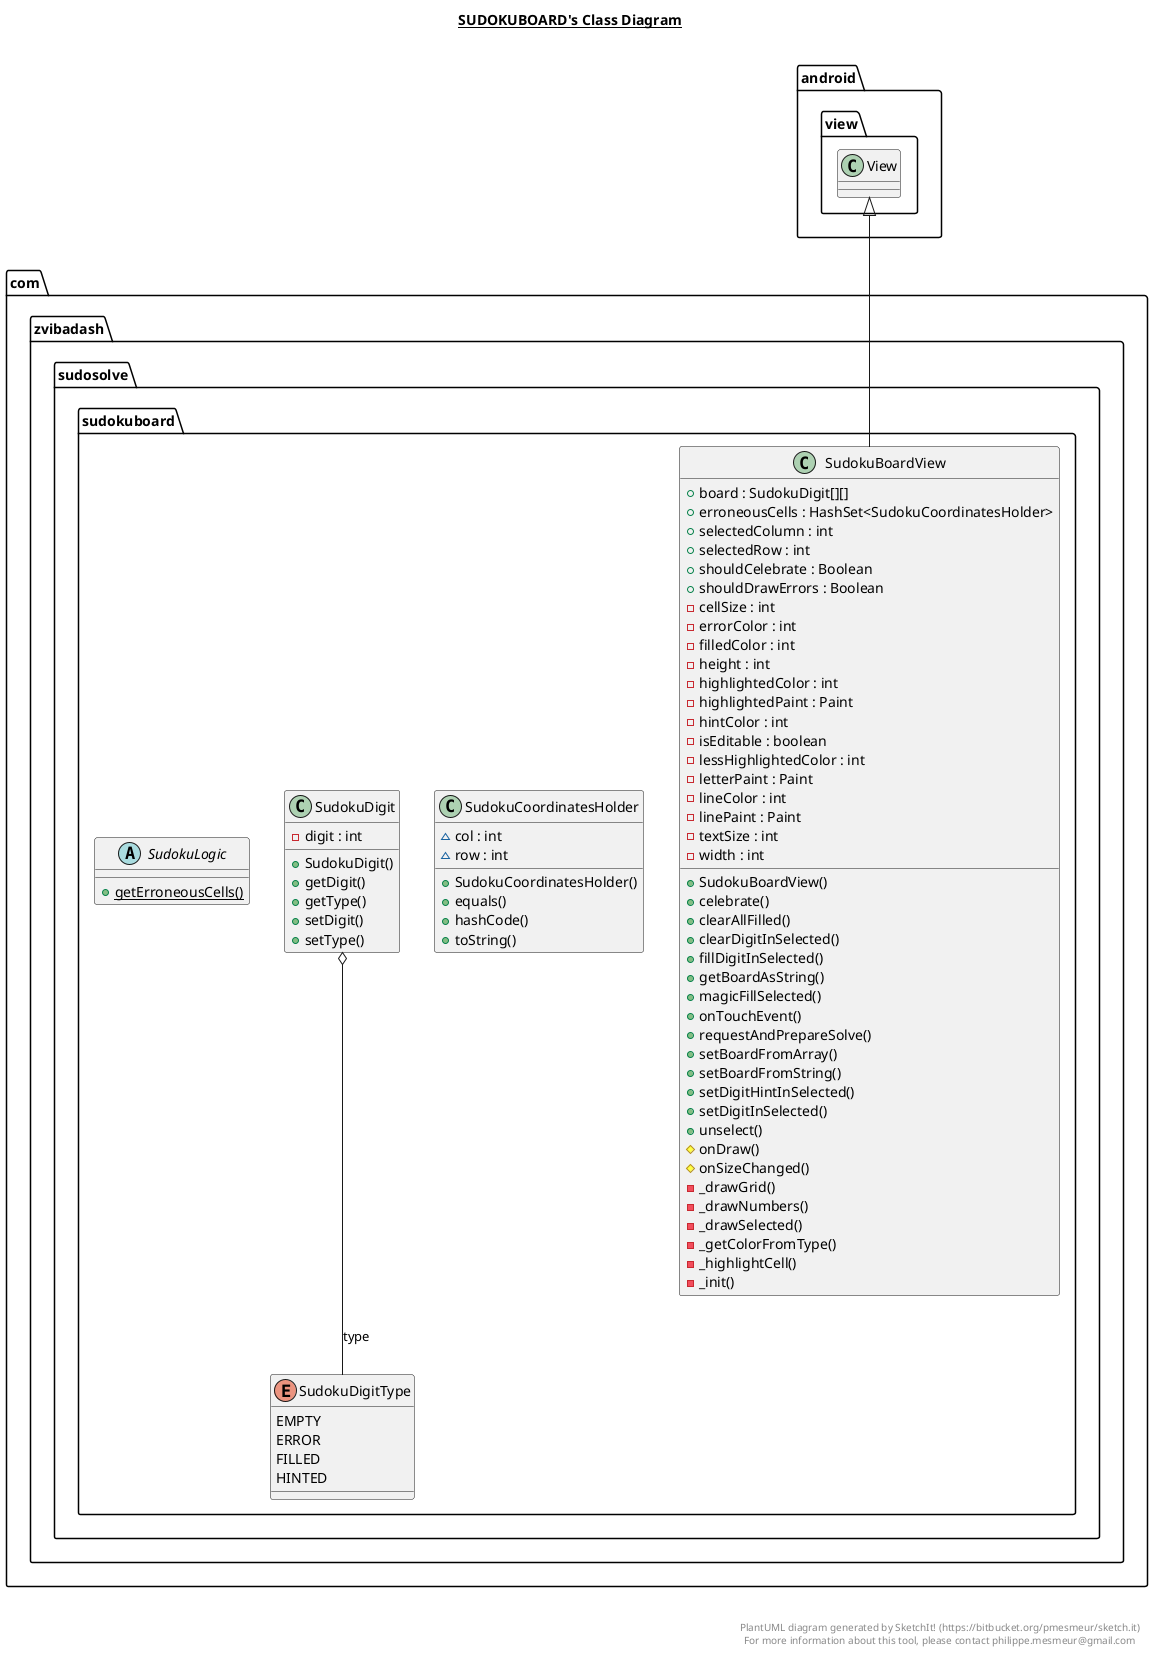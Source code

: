 @startuml

title __SUDOKUBOARD's Class Diagram__\n

  namespace com.zvibadash.sudosolve {
    namespace sudokuboard {
      class com.zvibadash.sudosolve.sudokuboard.SudokuBoardView {
          + board : SudokuDigit[][]
          + erroneousCells : HashSet<SudokuCoordinatesHolder>
          + selectedColumn : int
          + selectedRow : int
          + shouldCelebrate : Boolean
          + shouldDrawErrors : Boolean
          - cellSize : int
          - errorColor : int
          - filledColor : int
          - height : int
          - highlightedColor : int
          - highlightedPaint : Paint
          - hintColor : int
          - isEditable : boolean
          - lessHighlightedColor : int
          - letterPaint : Paint
          - lineColor : int
          - linePaint : Paint
          - textSize : int
          - width : int
          + SudokuBoardView()
          + celebrate()
          + clearAllFilled()
          + clearDigitInSelected()
          + fillDigitInSelected()
          + getBoardAsString()
          + magicFillSelected()
          + onTouchEvent()
          + requestAndPrepareSolve()
          + setBoardFromArray()
          + setBoardFromString()
          + setDigitHintInSelected()
          + setDigitInSelected()
          + unselect()
          # onDraw()
          # onSizeChanged()
          - _drawGrid()
          - _drawNumbers()
          - _drawSelected()
          - _getColorFromType()
          - _highlightCell()
          - _init()
      }
    }
  }
  

  namespace com.zvibadash.sudosolve {
    namespace sudokuboard {
      class com.zvibadash.sudosolve.sudokuboard.SudokuCoordinatesHolder {
          ~ col : int
          ~ row : int
          + SudokuCoordinatesHolder()
          + equals()
          + hashCode()
          + toString()
      }
    }
  }
  

  namespace com.zvibadash.sudosolve {
    namespace sudokuboard {
      class com.zvibadash.sudosolve.sudokuboard.SudokuDigit {
          - digit : int
          + SudokuDigit()
          + getDigit()
          + getType()
          + setDigit()
          + setType()
      }
    }
  }
  

  namespace com.zvibadash.sudosolve {
    namespace sudokuboard {
      enum SudokuDigitType {
        EMPTY
        ERROR
        FILLED
        HINTED
      }
    }
  }
  

  namespace com.zvibadash.sudosolve {
    namespace sudokuboard {
      abstract class com.zvibadash.sudosolve.sudokuboard.SudokuLogic {
          {static} + getErroneousCells()
      }
    }
  }
  

  com.zvibadash.sudosolve.sudokuboard.SudokuBoardView -up-|> android.view.View
  com.zvibadash.sudosolve.sudokuboard.SudokuDigit o-- com.zvibadash.sudosolve.sudokuboard.SudokuDigitType : type


right footer


PlantUML diagram generated by SketchIt! (https://bitbucket.org/pmesmeur/sketch.it)
For more information about this tool, please contact philippe.mesmeur@gmail.com
endfooter

@enduml
